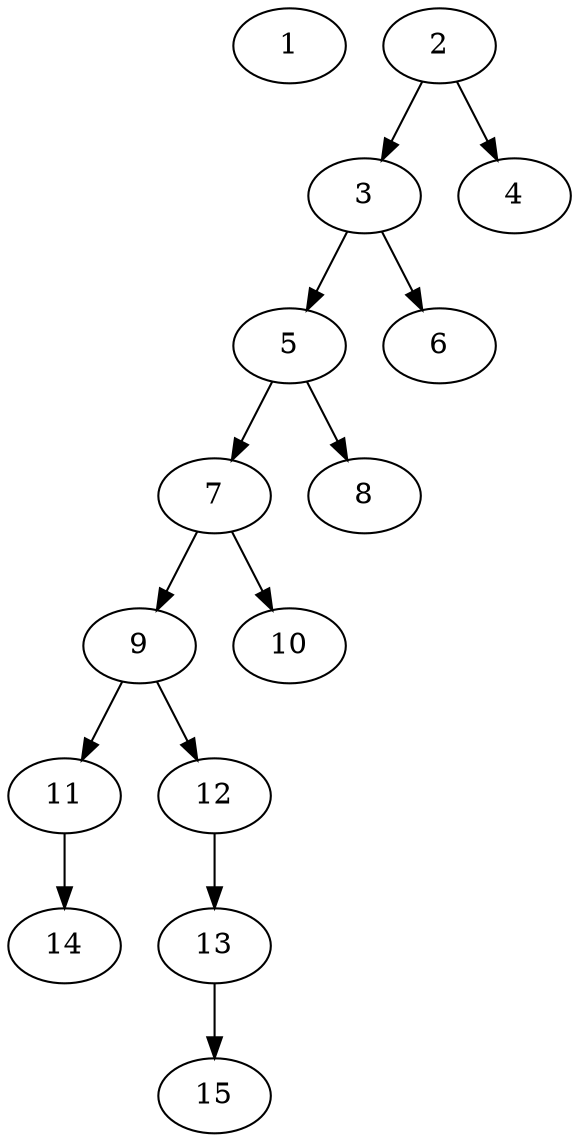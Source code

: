 // DAG (tier=1-easy, mode=data, n=15, ccr=0.306, fat=0.433, density=0.369, regular=0.672, jump=0.049, mindata=1048576, maxdata=8388608)
// DAG automatically generated by daggen at Sun Aug 24 16:33:33 2025
// /home/ermia/Project/Environments/daggen/bin/daggen --dot --ccr 0.306 --fat 0.433 --regular 0.672 --density 0.369 --jump 0.049 --mindata 1048576 --maxdata 8388608 -n 15 
digraph G {
  1 [size="105130980301668304", alpha="0.12", expect_size="52565490150834152"]
  2 [size="5637014945297072128", alpha="0.16", expect_size="2818507472648536064"]
  2 -> 3 [size ="25338998423552"]
  2 -> 4 [size ="25338998423552"]
  3 [size="20464132888236080", alpha="0.16", expect_size="10232066444118040"]
  3 -> 5 [size ="523135480758272"]
  3 -> 6 [size ="523135480758272"]
  4 [size="357354762003283968000", alpha="0.06", expect_size="178677381001641984000"]
  5 [size="165068729657361170432", alpha="0.14", expect_size="82534364828680585216"]
  5 -> 7 [size ="240731650260992"]
  5 -> 8 [size ="240731650260992"]
  6 [size="862331230872898816", alpha="0.19", expect_size="431165615436449408"]
  7 [size="10390829509308841984", alpha="0.09", expect_size="5195414754654420992"]
  7 -> 9 [size ="38094019493888"]
  7 -> 10 [size ="38094019493888"]
  8 [size="160308309595783168000", alpha="0.15", expect_size="80154154797891584000"]
  9 [size="7552424356194811904", alpha="0.04", expect_size="3776212178097405952"]
  9 -> 11 [size ="30795049730048"]
  9 -> 12 [size ="30795049730048"]
  10 [size="55453490371285221376", alpha="0.07", expect_size="27726745185642610688"]
  11 [size="1246545163451367424", alpha="0.17", expect_size="623272581725683712"]
  11 -> 14 [size ="9266064785408"]
  12 [size="34333702302021451776", alpha="0.18", expect_size="17166851151010725888"]
  12 -> 13 [size ="84509152247808"]
  13 [size="224245075690586636288", alpha="0.10", expect_size="112122537845293318144"]
  13 -> 15 [size ="295283103629312"]
  14 [size="394459863361175683072", alpha="0.00", expect_size="197229931680587841536"]
  15 [size="23732018513295436", alpha="0.13", expect_size="11866009256647718"]
}